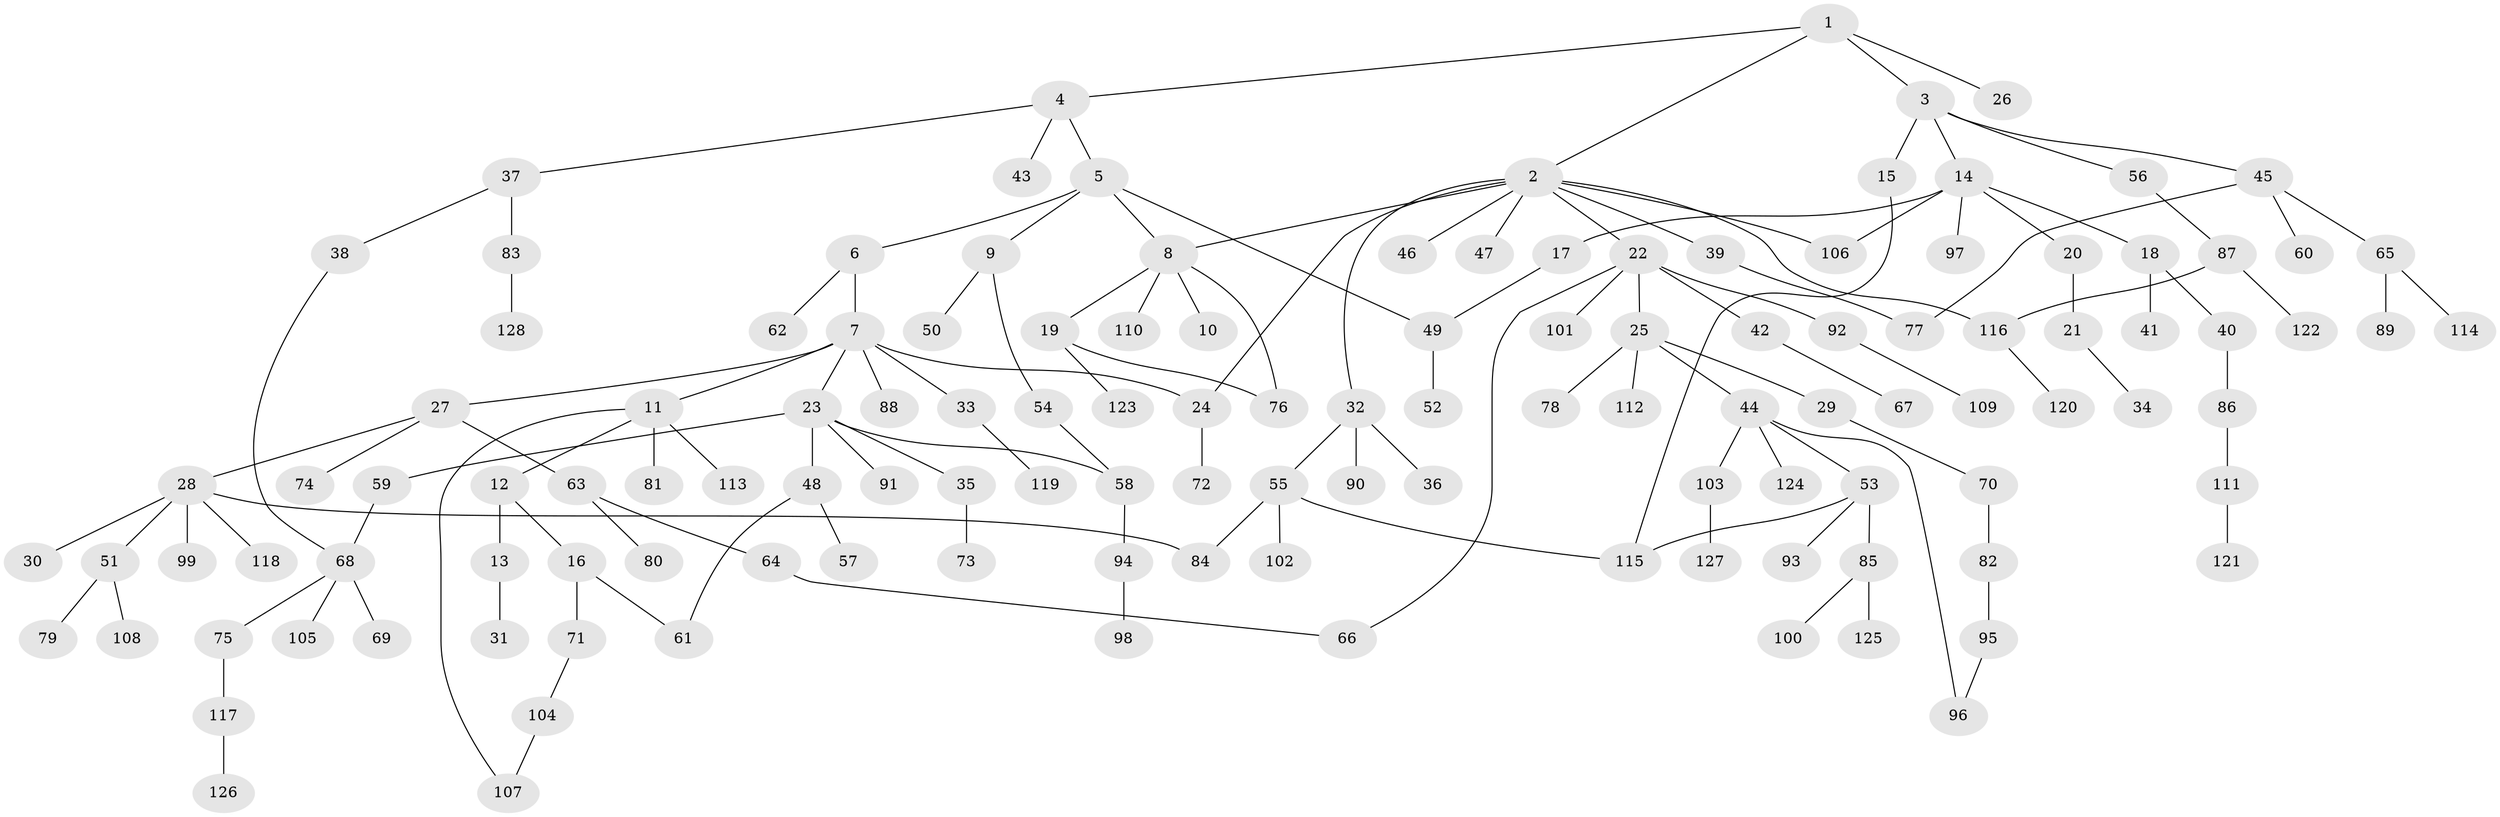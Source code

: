// Generated by graph-tools (version 1.1) at 2025/34/03/09/25 02:34:21]
// undirected, 128 vertices, 143 edges
graph export_dot {
graph [start="1"]
  node [color=gray90,style=filled];
  1;
  2;
  3;
  4;
  5;
  6;
  7;
  8;
  9;
  10;
  11;
  12;
  13;
  14;
  15;
  16;
  17;
  18;
  19;
  20;
  21;
  22;
  23;
  24;
  25;
  26;
  27;
  28;
  29;
  30;
  31;
  32;
  33;
  34;
  35;
  36;
  37;
  38;
  39;
  40;
  41;
  42;
  43;
  44;
  45;
  46;
  47;
  48;
  49;
  50;
  51;
  52;
  53;
  54;
  55;
  56;
  57;
  58;
  59;
  60;
  61;
  62;
  63;
  64;
  65;
  66;
  67;
  68;
  69;
  70;
  71;
  72;
  73;
  74;
  75;
  76;
  77;
  78;
  79;
  80;
  81;
  82;
  83;
  84;
  85;
  86;
  87;
  88;
  89;
  90;
  91;
  92;
  93;
  94;
  95;
  96;
  97;
  98;
  99;
  100;
  101;
  102;
  103;
  104;
  105;
  106;
  107;
  108;
  109;
  110;
  111;
  112;
  113;
  114;
  115;
  116;
  117;
  118;
  119;
  120;
  121;
  122;
  123;
  124;
  125;
  126;
  127;
  128;
  1 -- 2;
  1 -- 3;
  1 -- 4;
  1 -- 26;
  2 -- 8;
  2 -- 22;
  2 -- 32;
  2 -- 39;
  2 -- 46;
  2 -- 47;
  2 -- 106;
  2 -- 116;
  2 -- 24;
  3 -- 14;
  3 -- 15;
  3 -- 45;
  3 -- 56;
  4 -- 5;
  4 -- 37;
  4 -- 43;
  5 -- 6;
  5 -- 9;
  5 -- 49;
  5 -- 8;
  6 -- 7;
  6 -- 62;
  7 -- 11;
  7 -- 23;
  7 -- 24;
  7 -- 27;
  7 -- 33;
  7 -- 88;
  8 -- 10;
  8 -- 19;
  8 -- 76;
  8 -- 110;
  9 -- 50;
  9 -- 54;
  11 -- 12;
  11 -- 81;
  11 -- 107;
  11 -- 113;
  12 -- 13;
  12 -- 16;
  13 -- 31;
  14 -- 17;
  14 -- 18;
  14 -- 20;
  14 -- 97;
  14 -- 106;
  15 -- 115;
  16 -- 71;
  16 -- 61;
  17 -- 49;
  18 -- 40;
  18 -- 41;
  19 -- 123;
  19 -- 76;
  20 -- 21;
  21 -- 34;
  22 -- 25;
  22 -- 42;
  22 -- 66;
  22 -- 92;
  22 -- 101;
  23 -- 35;
  23 -- 48;
  23 -- 59;
  23 -- 91;
  23 -- 58;
  24 -- 72;
  25 -- 29;
  25 -- 44;
  25 -- 78;
  25 -- 112;
  27 -- 28;
  27 -- 63;
  27 -- 74;
  28 -- 30;
  28 -- 51;
  28 -- 84;
  28 -- 99;
  28 -- 118;
  29 -- 70;
  32 -- 36;
  32 -- 55;
  32 -- 90;
  33 -- 119;
  35 -- 73;
  37 -- 38;
  37 -- 83;
  38 -- 68;
  39 -- 77;
  40 -- 86;
  42 -- 67;
  44 -- 53;
  44 -- 103;
  44 -- 124;
  44 -- 96;
  45 -- 60;
  45 -- 65;
  45 -- 77;
  48 -- 57;
  48 -- 61;
  49 -- 52;
  51 -- 79;
  51 -- 108;
  53 -- 85;
  53 -- 93;
  53 -- 115;
  54 -- 58;
  55 -- 102;
  55 -- 84;
  55 -- 115;
  56 -- 87;
  58 -- 94;
  59 -- 68;
  63 -- 64;
  63 -- 80;
  64 -- 66;
  65 -- 89;
  65 -- 114;
  68 -- 69;
  68 -- 75;
  68 -- 105;
  70 -- 82;
  71 -- 104;
  75 -- 117;
  82 -- 95;
  83 -- 128;
  85 -- 100;
  85 -- 125;
  86 -- 111;
  87 -- 122;
  87 -- 116;
  92 -- 109;
  94 -- 98;
  95 -- 96;
  103 -- 127;
  104 -- 107;
  111 -- 121;
  116 -- 120;
  117 -- 126;
}
